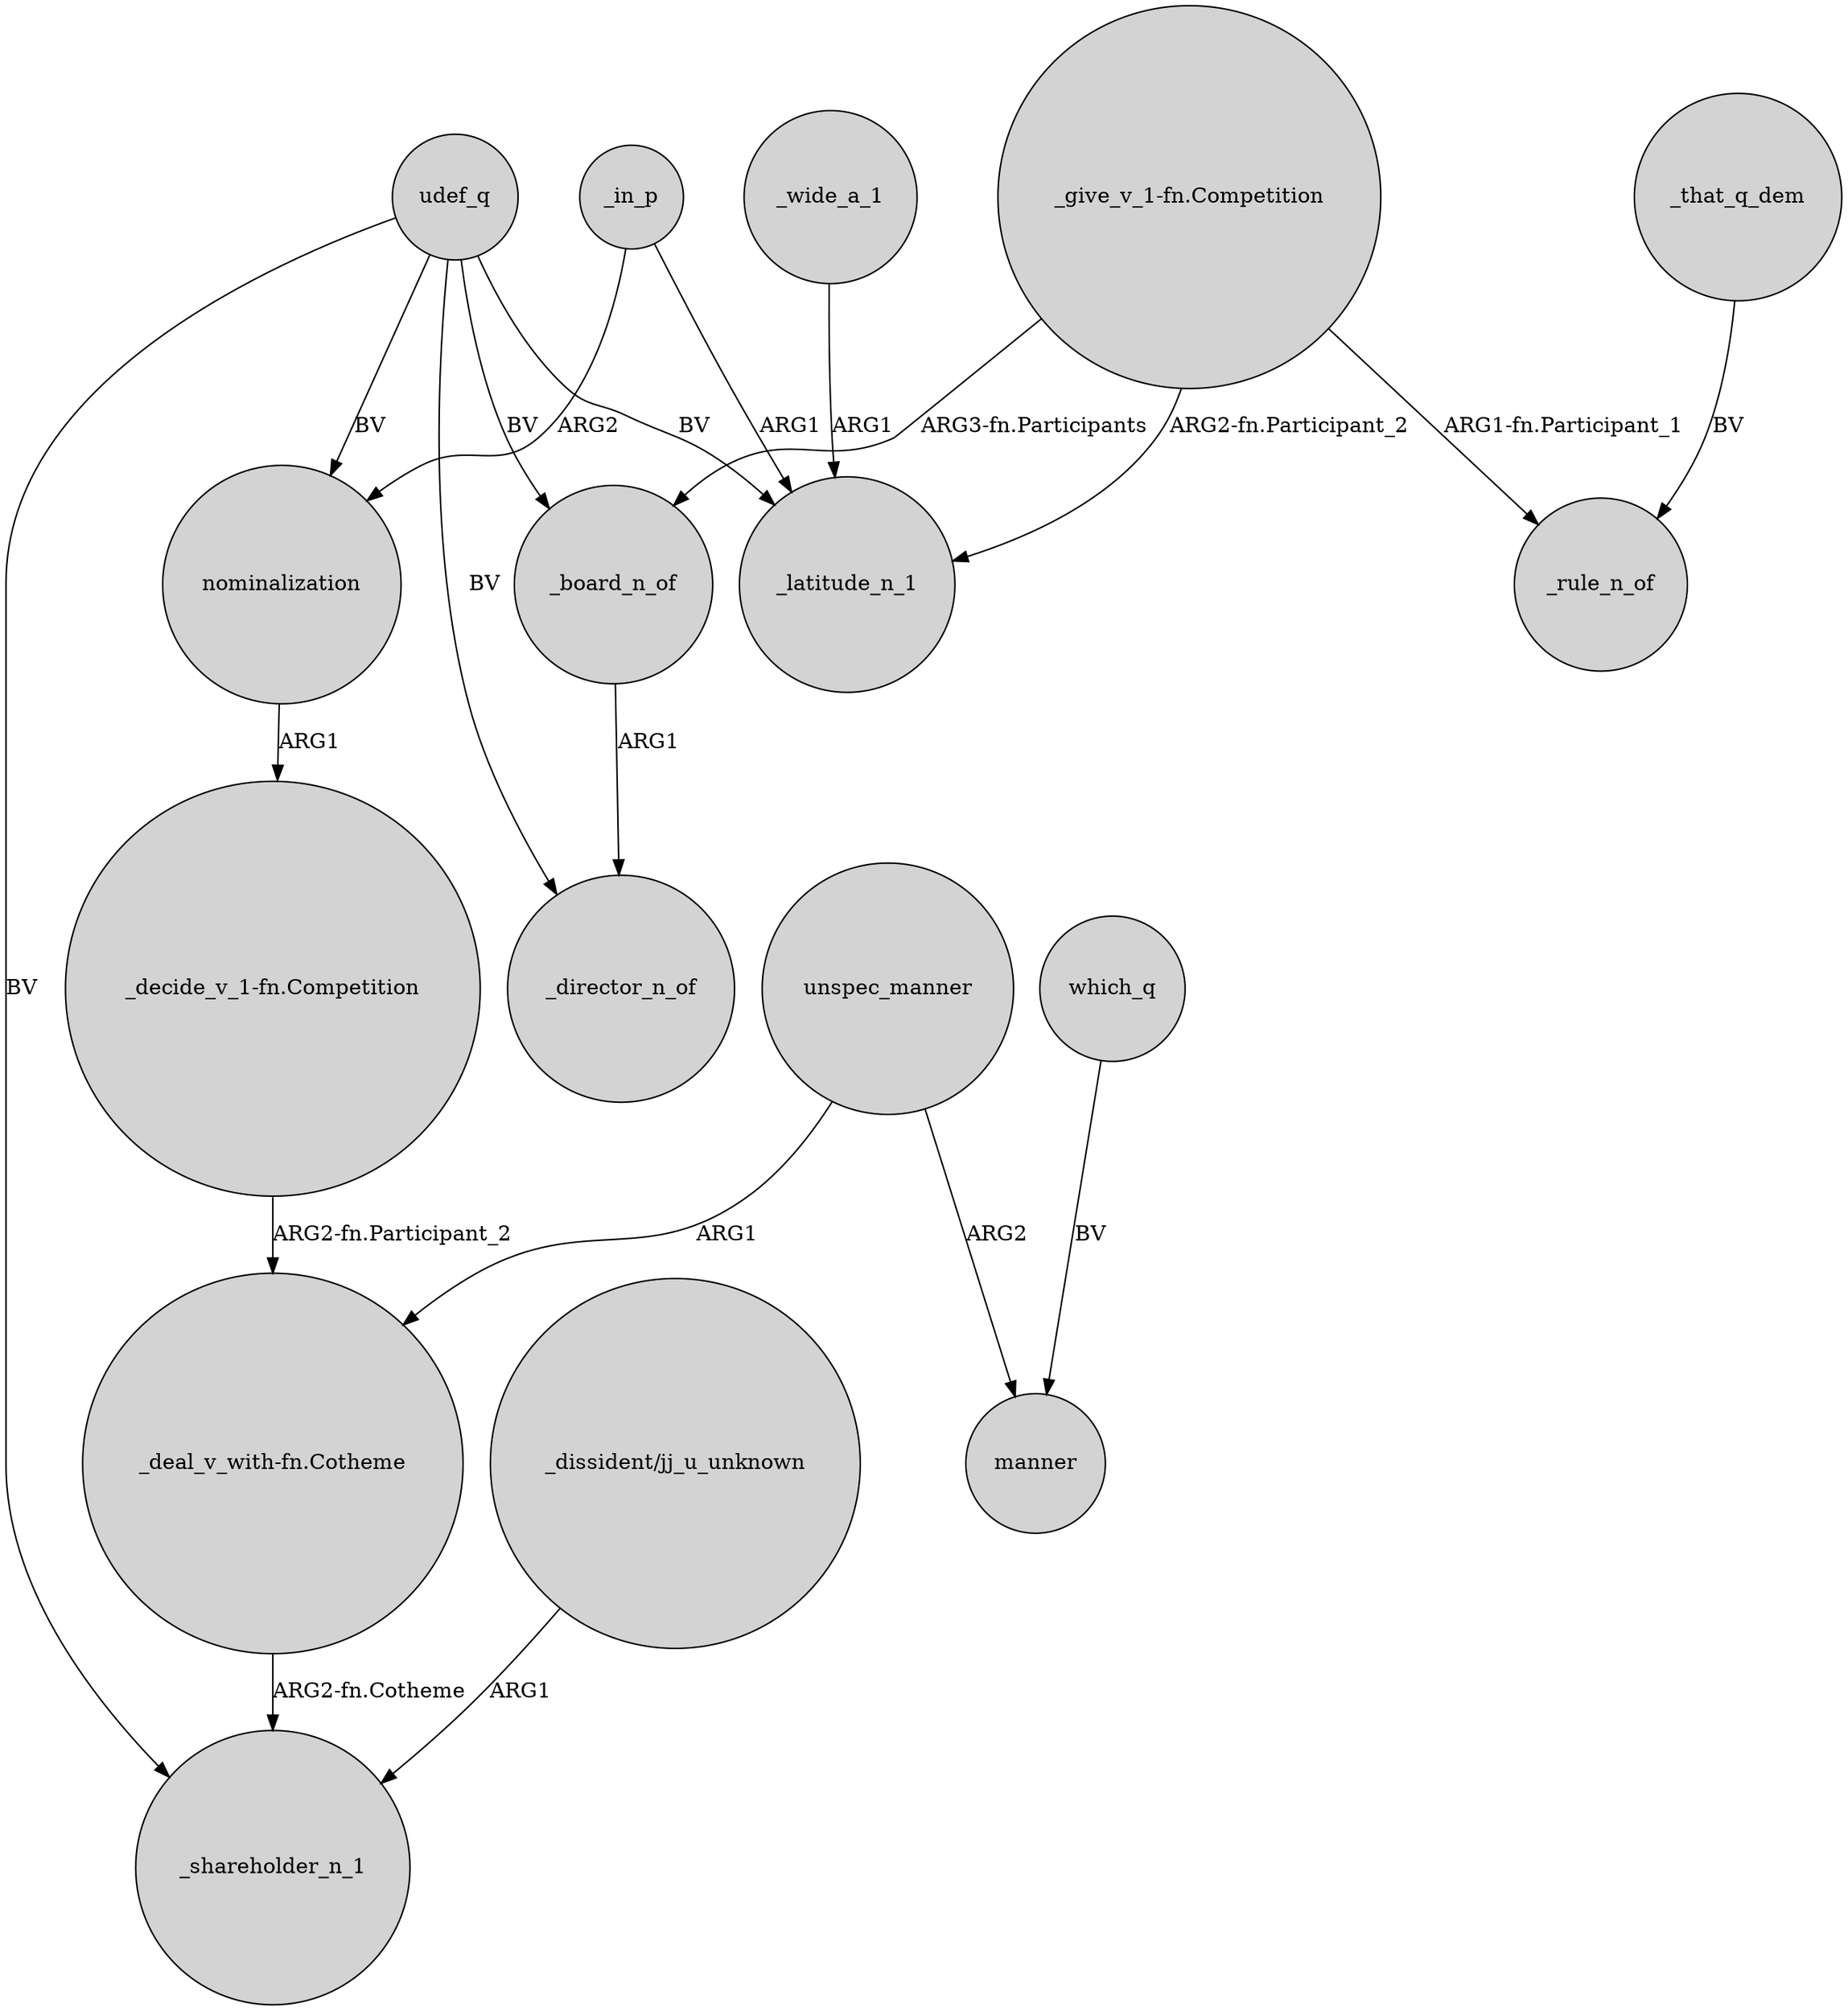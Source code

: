 digraph {
	node [shape=circle style=filled]
	udef_q -> _director_n_of [label=BV]
	unspec_manner -> manner [label=ARG2]
	"_give_v_1-fn.Competition" -> _latitude_n_1 [label="ARG2-fn.Participant_2"]
	udef_q -> _latitude_n_1 [label=BV]
	udef_q -> _shareholder_n_1 [label=BV]
	_that_q_dem -> _rule_n_of [label=BV]
	udef_q -> nominalization [label=BV]
	"_give_v_1-fn.Competition" -> _rule_n_of [label="ARG1-fn.Participant_1"]
	nominalization -> "_decide_v_1-fn.Competition" [label=ARG1]
	_board_n_of -> _director_n_of [label=ARG1]
	"_give_v_1-fn.Competition" -> _board_n_of [label="ARG3-fn.Participants"]
	unspec_manner -> "_deal_v_with-fn.Cotheme" [label=ARG1]
	"_dissident/jj_u_unknown" -> _shareholder_n_1 [label=ARG1]
	udef_q -> _board_n_of [label=BV]
	_in_p -> _latitude_n_1 [label=ARG1]
	_wide_a_1 -> _latitude_n_1 [label=ARG1]
	which_q -> manner [label=BV]
	"_decide_v_1-fn.Competition" -> "_deal_v_with-fn.Cotheme" [label="ARG2-fn.Participant_2"]
	"_deal_v_with-fn.Cotheme" -> _shareholder_n_1 [label="ARG2-fn.Cotheme"]
	_in_p -> nominalization [label=ARG2]
}
